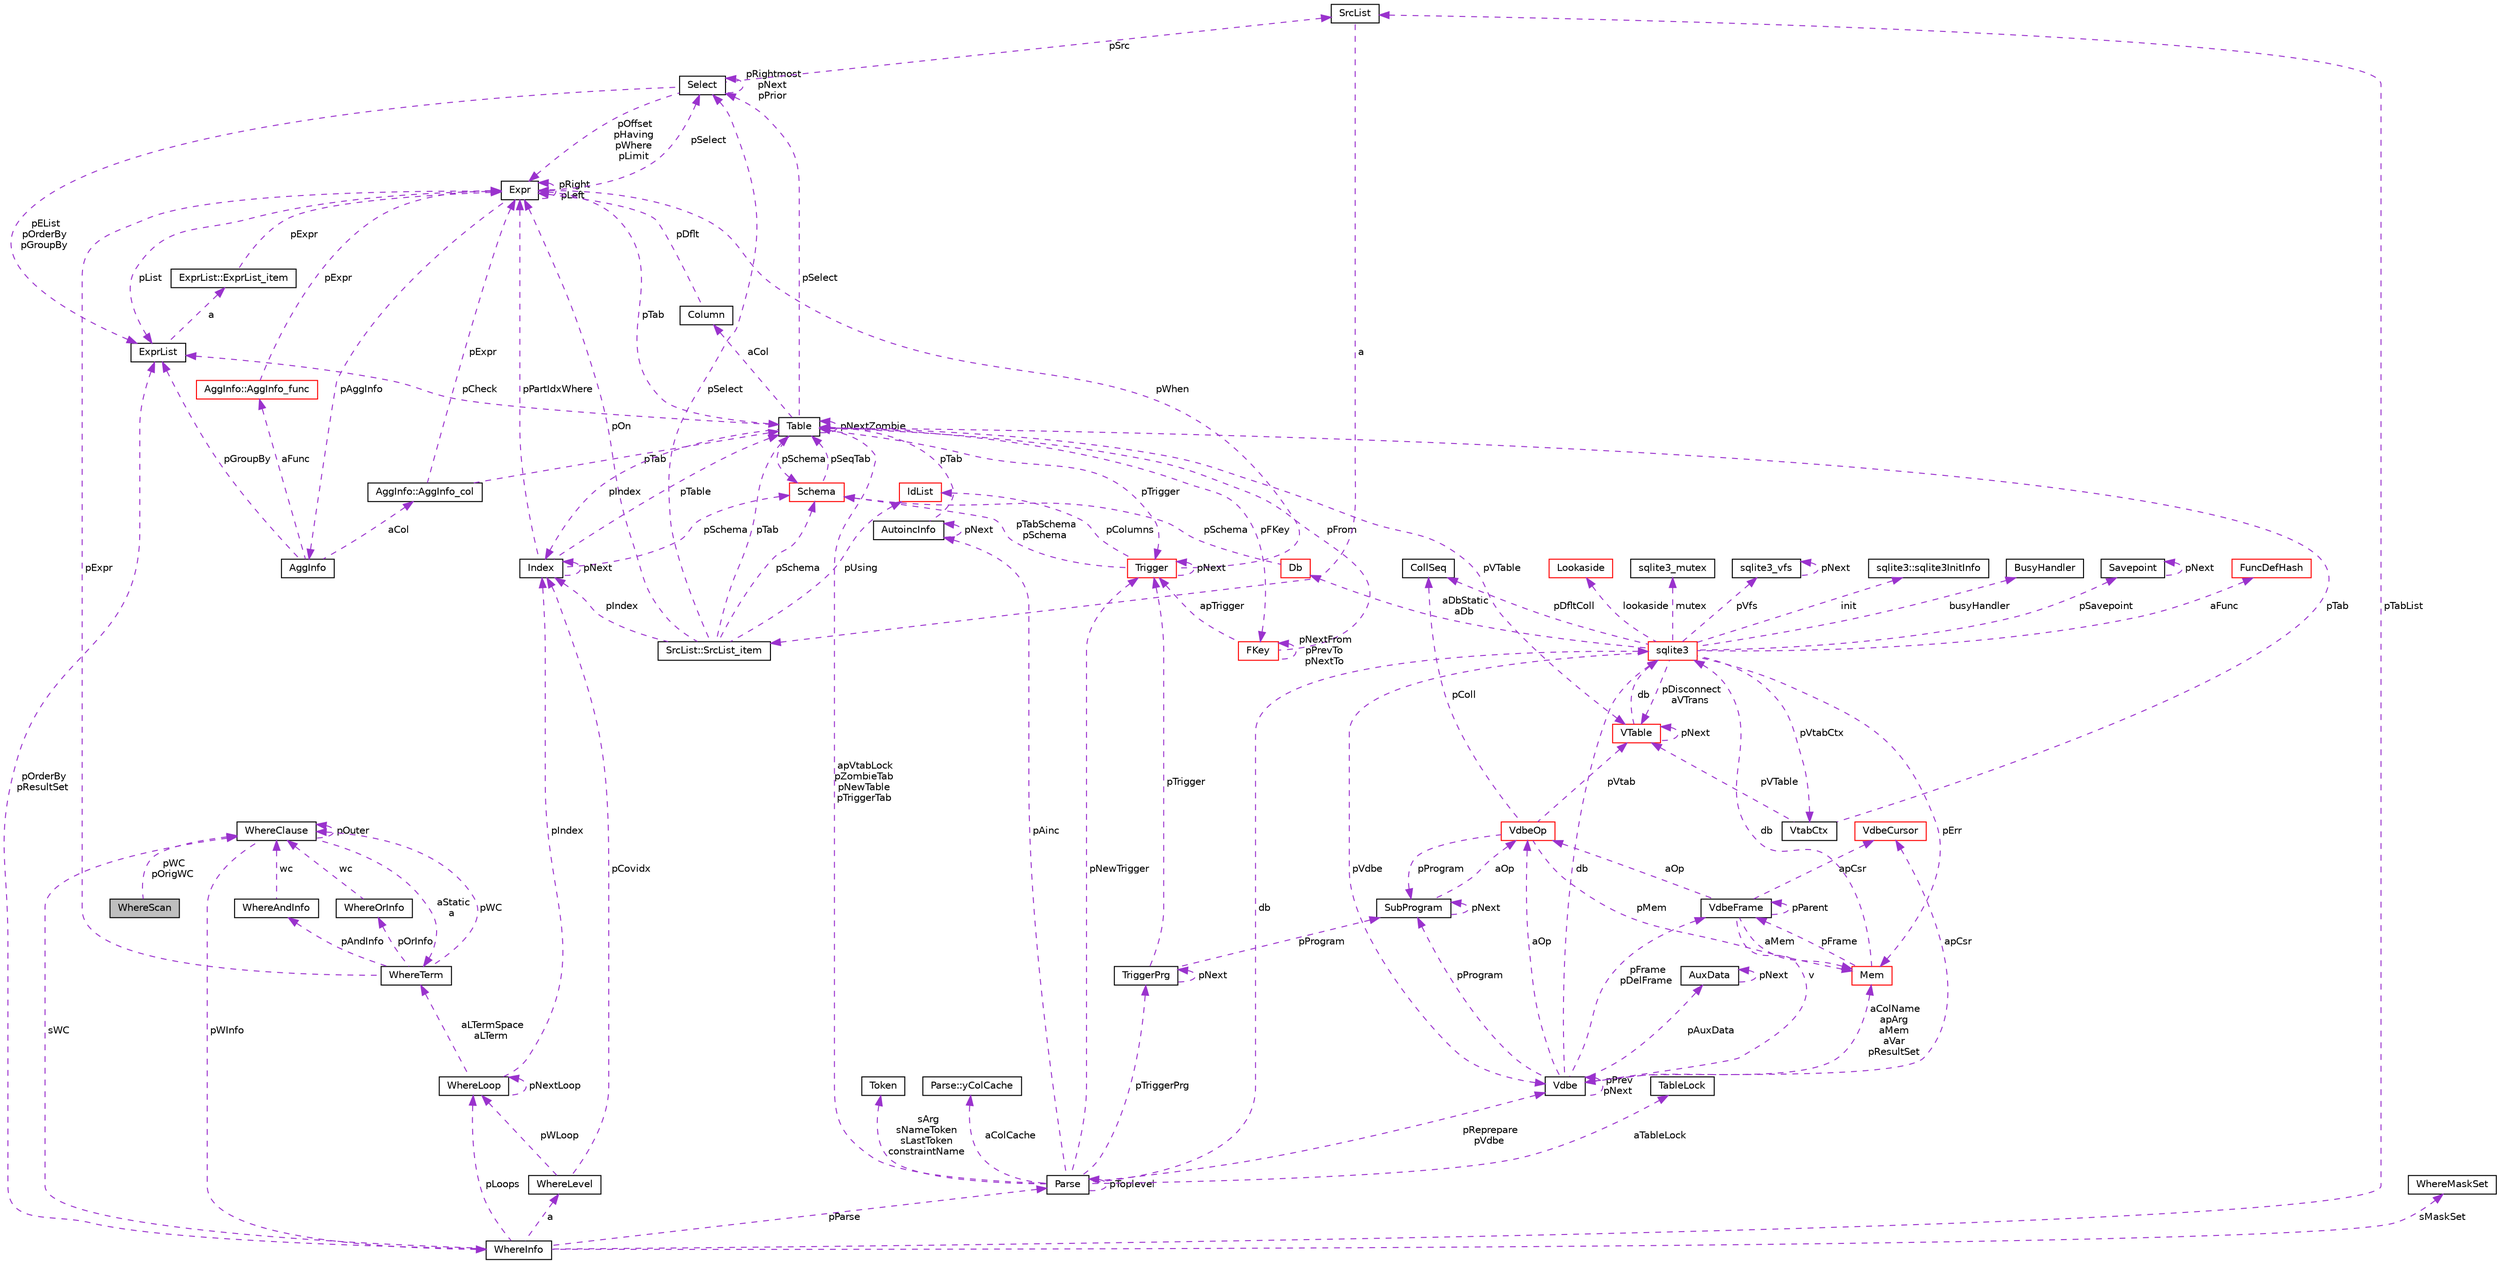 digraph G
{
 // INTERACTIVE_SVG=YES
  edge [fontname="Helvetica",fontsize="10",labelfontname="Helvetica",labelfontsize="10"];
  node [fontname="Helvetica",fontsize="10",shape=record];
  Node1 [label="WhereScan",height=0.2,width=0.4,color="black", fillcolor="grey75", style="filled" fontcolor="black"];
  Node2 -> Node1 [dir="back",color="darkorchid3",fontsize="10",style="dashed",label=" pWC\npOrigWC" ,fontname="Helvetica"];
  Node2 [label="WhereClause",height=0.2,width=0.4,color="black", fillcolor="white", style="filled",URL="$d2/d4d/struct_where_clause.html"];
  Node3 -> Node2 [dir="back",color="darkorchid3",fontsize="10",style="dashed",label=" aStatic\na" ,fontname="Helvetica"];
  Node3 [label="WhereTerm",height=0.2,width=0.4,color="black", fillcolor="white", style="filled",URL="$df/d12/struct_where_term.html"];
  Node4 -> Node3 [dir="back",color="darkorchid3",fontsize="10",style="dashed",label=" pAndInfo" ,fontname="Helvetica"];
  Node4 [label="WhereAndInfo",height=0.2,width=0.4,color="black", fillcolor="white", style="filled",URL="$df/dcf/struct_where_and_info.html"];
  Node2 -> Node4 [dir="back",color="darkorchid3",fontsize="10",style="dashed",label=" wc" ,fontname="Helvetica"];
  Node5 -> Node3 [dir="back",color="darkorchid3",fontsize="10",style="dashed",label=" pOrInfo" ,fontname="Helvetica"];
  Node5 [label="WhereOrInfo",height=0.2,width=0.4,color="black", fillcolor="white", style="filled",URL="$d0/d2e/struct_where_or_info.html"];
  Node2 -> Node5 [dir="back",color="darkorchid3",fontsize="10",style="dashed",label=" wc" ,fontname="Helvetica"];
  Node6 -> Node3 [dir="back",color="darkorchid3",fontsize="10",style="dashed",label=" pExpr" ,fontname="Helvetica"];
  Node6 [label="Expr",height=0.2,width=0.4,color="black", fillcolor="white", style="filled",URL="$d1/dbc/struct_expr.html"];
  Node7 -> Node6 [dir="back",color="darkorchid3",fontsize="10",style="dashed",label=" pAggInfo" ,fontname="Helvetica"];
  Node7 [label="AggInfo",height=0.2,width=0.4,color="black", fillcolor="white", style="filled",URL="$d6/d85/struct_agg_info.html"];
  Node8 -> Node7 [dir="back",color="darkorchid3",fontsize="10",style="dashed",label=" aCol" ,fontname="Helvetica"];
  Node8 [label="AggInfo::AggInfo_col",height=0.2,width=0.4,color="black", fillcolor="white", style="filled",URL="$d8/dbd/struct_agg_info_1_1_agg_info__col.html"];
  Node6 -> Node8 [dir="back",color="darkorchid3",fontsize="10",style="dashed",label=" pExpr" ,fontname="Helvetica"];
  Node9 -> Node8 [dir="back",color="darkorchid3",fontsize="10",style="dashed",label=" pTab" ,fontname="Helvetica"];
  Node9 [label="Table",height=0.2,width=0.4,color="black", fillcolor="white", style="filled",URL="$d5/d0d/struct_table.html"];
  Node10 -> Node9 [dir="back",color="darkorchid3",fontsize="10",style="dashed",label=" pSchema" ,fontname="Helvetica"];
  Node10 [label="Schema",height=0.2,width=0.4,color="red", fillcolor="white", style="filled",URL="$df/d15/struct_schema.html"];
  Node9 -> Node10 [dir="back",color="darkorchid3",fontsize="10",style="dashed",label=" pSeqTab" ,fontname="Helvetica"];
  Node11 -> Node9 [dir="back",color="darkorchid3",fontsize="10",style="dashed",label=" aCol" ,fontname="Helvetica"];
  Node11 [label="Column",height=0.2,width=0.4,color="black", fillcolor="white", style="filled",URL="$d0/d14/struct_column.html"];
  Node6 -> Node11 [dir="back",color="darkorchid3",fontsize="10",style="dashed",label=" pDflt" ,fontname="Helvetica"];
  Node12 -> Node9 [dir="back",color="darkorchid3",fontsize="10",style="dashed",label=" pFKey" ,fontname="Helvetica"];
  Node12 [label="FKey",height=0.2,width=0.4,color="red", fillcolor="white", style="filled",URL="$d0/dbd/struct_f_key.html"];
  Node12 -> Node12 [dir="back",color="darkorchid3",fontsize="10",style="dashed",label=" pNextFrom\npPrevTo\npNextTo" ,fontname="Helvetica"];
  Node9 -> Node12 [dir="back",color="darkorchid3",fontsize="10",style="dashed",label=" pFrom" ,fontname="Helvetica"];
  Node13 -> Node12 [dir="back",color="darkorchid3",fontsize="10",style="dashed",label=" apTrigger" ,fontname="Helvetica"];
  Node13 [label="Trigger",height=0.2,width=0.4,color="red", fillcolor="white", style="filled",URL="$d1/dd9/struct_trigger.html"];
  Node10 -> Node13 [dir="back",color="darkorchid3",fontsize="10",style="dashed",label=" pTabSchema\npSchema" ,fontname="Helvetica"];
  Node6 -> Node13 [dir="back",color="darkorchid3",fontsize="10",style="dashed",label=" pWhen" ,fontname="Helvetica"];
  Node14 -> Node13 [dir="back",color="darkorchid3",fontsize="10",style="dashed",label=" pColumns" ,fontname="Helvetica"];
  Node14 [label="IdList",height=0.2,width=0.4,color="red", fillcolor="white", style="filled",URL="$d6/d05/struct_id_list.html"];
  Node13 -> Node13 [dir="back",color="darkorchid3",fontsize="10",style="dashed",label=" pNext" ,fontname="Helvetica"];
  Node15 -> Node9 [dir="back",color="darkorchid3",fontsize="10",style="dashed",label=" pVTable" ,fontname="Helvetica"];
  Node15 [label="VTable",height=0.2,width=0.4,color="red", fillcolor="white", style="filled",URL="$db/d7e/struct_v_table.html"];
  Node16 -> Node15 [dir="back",color="darkorchid3",fontsize="10",style="dashed",label=" db" ,fontname="Helvetica"];
  Node16 [label="sqlite3",height=0.2,width=0.4,color="red", fillcolor="white", style="filled",URL="$d9/dcd/structsqlite3.html"];
  Node17 -> Node16 [dir="back",color="darkorchid3",fontsize="10",style="dashed",label=" pErr" ,fontname="Helvetica"];
  Node17 [label="Mem",height=0.2,width=0.4,color="red", fillcolor="white", style="filled",URL="$df/d48/struct_mem.html"];
  Node16 -> Node17 [dir="back",color="darkorchid3",fontsize="10",style="dashed",label=" db" ,fontname="Helvetica"];
  Node18 -> Node17 [dir="back",color="darkorchid3",fontsize="10",style="dashed",label=" pFrame" ,fontname="Helvetica"];
  Node18 [label="VdbeFrame",height=0.2,width=0.4,color="black", fillcolor="white", style="filled",URL="$de/d74/struct_vdbe_frame.html"];
  Node17 -> Node18 [dir="back",color="darkorchid3",fontsize="10",style="dashed",label=" aMem" ,fontname="Helvetica"];
  Node19 -> Node18 [dir="back",color="darkorchid3",fontsize="10",style="dashed",label=" v" ,fontname="Helvetica"];
  Node19 [label="Vdbe",height=0.2,width=0.4,color="black", fillcolor="white", style="filled",URL="$db/df8/struct_vdbe.html"];
  Node19 -> Node19 [dir="back",color="darkorchid3",fontsize="10",style="dashed",label=" pPrev\npNext" ,fontname="Helvetica"];
  Node17 -> Node19 [dir="back",color="darkorchid3",fontsize="10",style="dashed",label=" aColName\napArg\naMem\naVar\npResultSet" ,fontname="Helvetica"];
  Node16 -> Node19 [dir="back",color="darkorchid3",fontsize="10",style="dashed",label=" db" ,fontname="Helvetica"];
  Node18 -> Node19 [dir="back",color="darkorchid3",fontsize="10",style="dashed",label=" pFrame\npDelFrame" ,fontname="Helvetica"];
  Node20 -> Node19 [dir="back",color="darkorchid3",fontsize="10",style="dashed",label=" pAuxData" ,fontname="Helvetica"];
  Node20 [label="AuxData",height=0.2,width=0.4,color="black", fillcolor="white", style="filled",URL="$d5/d59/struct_aux_data.html"];
  Node20 -> Node20 [dir="back",color="darkorchid3",fontsize="10",style="dashed",label=" pNext" ,fontname="Helvetica"];
  Node21 -> Node19 [dir="back",color="darkorchid3",fontsize="10",style="dashed",label=" pProgram" ,fontname="Helvetica"];
  Node21 [label="SubProgram",height=0.2,width=0.4,color="black", fillcolor="white", style="filled",URL="$d4/d16/struct_sub_program.html"];
  Node21 -> Node21 [dir="back",color="darkorchid3",fontsize="10",style="dashed",label=" pNext" ,fontname="Helvetica"];
  Node22 -> Node21 [dir="back",color="darkorchid3",fontsize="10",style="dashed",label=" aOp" ,fontname="Helvetica"];
  Node22 [label="VdbeOp",height=0.2,width=0.4,color="red", fillcolor="white", style="filled",URL="$d2/dd9/struct_vdbe_op.html"];
  Node17 -> Node22 [dir="back",color="darkorchid3",fontsize="10",style="dashed",label=" pMem" ,fontname="Helvetica"];
  Node23 -> Node22 [dir="back",color="darkorchid3",fontsize="10",style="dashed",label=" pColl" ,fontname="Helvetica"];
  Node23 [label="CollSeq",height=0.2,width=0.4,color="black", fillcolor="white", style="filled",URL="$d0/d7d/struct_coll_seq.html"];
  Node15 -> Node22 [dir="back",color="darkorchid3",fontsize="10",style="dashed",label=" pVtab" ,fontname="Helvetica"];
  Node21 -> Node22 [dir="back",color="darkorchid3",fontsize="10",style="dashed",label=" pProgram" ,fontname="Helvetica"];
  Node24 -> Node19 [dir="back",color="darkorchid3",fontsize="10",style="dashed",label=" apCsr" ,fontname="Helvetica"];
  Node24 [label="VdbeCursor",height=0.2,width=0.4,color="red", fillcolor="white", style="filled",URL="$d5/dd1/struct_vdbe_cursor.html"];
  Node22 -> Node19 [dir="back",color="darkorchid3",fontsize="10",style="dashed",label=" aOp" ,fontname="Helvetica"];
  Node18 -> Node18 [dir="back",color="darkorchid3",fontsize="10",style="dashed",label=" pParent" ,fontname="Helvetica"];
  Node24 -> Node18 [dir="back",color="darkorchid3",fontsize="10",style="dashed",label=" apCsr" ,fontname="Helvetica"];
  Node22 -> Node18 [dir="back",color="darkorchid3",fontsize="10",style="dashed",label=" aOp" ,fontname="Helvetica"];
  Node19 -> Node16 [dir="back",color="darkorchid3",fontsize="10",style="dashed",label=" pVdbe" ,fontname="Helvetica"];
  Node25 -> Node16 [dir="back",color="darkorchid3",fontsize="10",style="dashed",label=" pSavepoint" ,fontname="Helvetica"];
  Node25 [label="Savepoint",height=0.2,width=0.4,color="black", fillcolor="white", style="filled",URL="$db/dde/struct_savepoint.html"];
  Node25 -> Node25 [dir="back",color="darkorchid3",fontsize="10",style="dashed",label=" pNext" ,fontname="Helvetica"];
  Node26 -> Node16 [dir="back",color="darkorchid3",fontsize="10",style="dashed",label=" aFunc" ,fontname="Helvetica"];
  Node26 [label="FuncDefHash",height=0.2,width=0.4,color="red", fillcolor="white", style="filled",URL="$db/dfc/struct_func_def_hash.html"];
  Node27 -> Node16 [dir="back",color="darkorchid3",fontsize="10",style="dashed",label=" lookaside" ,fontname="Helvetica"];
  Node27 [label="Lookaside",height=0.2,width=0.4,color="red", fillcolor="white", style="filled",URL="$d4/d8a/struct_lookaside.html"];
  Node28 -> Node16 [dir="back",color="darkorchid3",fontsize="10",style="dashed",label=" mutex" ,fontname="Helvetica"];
  Node28 [label="sqlite3_mutex",height=0.2,width=0.4,color="black", fillcolor="white", style="filled",URL="$d5/d3c/structsqlite3__mutex.html"];
  Node29 -> Node16 [dir="back",color="darkorchid3",fontsize="10",style="dashed",label=" pVfs" ,fontname="Helvetica"];
  Node29 [label="sqlite3_vfs",height=0.2,width=0.4,color="black", fillcolor="white", style="filled",URL="$d3/d36/structsqlite3__vfs.html"];
  Node29 -> Node29 [dir="back",color="darkorchid3",fontsize="10",style="dashed",label=" pNext" ,fontname="Helvetica"];
  Node30 -> Node16 [dir="back",color="darkorchid3",fontsize="10",style="dashed",label=" init" ,fontname="Helvetica"];
  Node30 [label="sqlite3::sqlite3InitInfo",height=0.2,width=0.4,color="black", fillcolor="white", style="filled",URL="$d7/d84/structsqlite3_1_1sqlite3_init_info.html"];
  Node31 -> Node16 [dir="back",color="darkorchid3",fontsize="10",style="dashed",label=" busyHandler" ,fontname="Helvetica"];
  Node31 [label="BusyHandler",height=0.2,width=0.4,color="black", fillcolor="white", style="filled",URL="$d4/d89/struct_busy_handler.html"];
  Node32 -> Node16 [dir="back",color="darkorchid3",fontsize="10",style="dashed",label=" pVtabCtx" ,fontname="Helvetica"];
  Node32 [label="VtabCtx",height=0.2,width=0.4,color="black", fillcolor="white", style="filled",URL="$de/dae/struct_vtab_ctx.html"];
  Node15 -> Node32 [dir="back",color="darkorchid3",fontsize="10",style="dashed",label=" pVTable" ,fontname="Helvetica"];
  Node9 -> Node32 [dir="back",color="darkorchid3",fontsize="10",style="dashed",label=" pTab" ,fontname="Helvetica"];
  Node23 -> Node16 [dir="back",color="darkorchid3",fontsize="10",style="dashed",label=" pDfltColl" ,fontname="Helvetica"];
  Node15 -> Node16 [dir="back",color="darkorchid3",fontsize="10",style="dashed",label=" pDisconnect\naVTrans" ,fontname="Helvetica"];
  Node33 -> Node16 [dir="back",color="darkorchid3",fontsize="10",style="dashed",label=" aDbStatic\naDb" ,fontname="Helvetica"];
  Node33 [label="Db",height=0.2,width=0.4,color="red", fillcolor="white", style="filled",URL="$db/dd1/struct_db.html"];
  Node10 -> Node33 [dir="back",color="darkorchid3",fontsize="10",style="dashed",label=" pSchema" ,fontname="Helvetica"];
  Node15 -> Node15 [dir="back",color="darkorchid3",fontsize="10",style="dashed",label=" pNext" ,fontname="Helvetica"];
  Node9 -> Node9 [dir="back",color="darkorchid3",fontsize="10",style="dashed",label=" pNextZombie" ,fontname="Helvetica"];
  Node13 -> Node9 [dir="back",color="darkorchid3",fontsize="10",style="dashed",label=" pTrigger" ,fontname="Helvetica"];
  Node34 -> Node9 [dir="back",color="darkorchid3",fontsize="10",style="dashed",label=" pSelect" ,fontname="Helvetica"];
  Node34 [label="Select",height=0.2,width=0.4,color="black", fillcolor="white", style="filled",URL="$d2/d1c/struct_select.html"];
  Node6 -> Node34 [dir="back",color="darkorchid3",fontsize="10",style="dashed",label=" pOffset\npHaving\npWhere\npLimit" ,fontname="Helvetica"];
  Node34 -> Node34 [dir="back",color="darkorchid3",fontsize="10",style="dashed",label=" pRightmost\npNext\npPrior" ,fontname="Helvetica"];
  Node35 -> Node34 [dir="back",color="darkorchid3",fontsize="10",style="dashed",label=" pSrc" ,fontname="Helvetica"];
  Node35 [label="SrcList",height=0.2,width=0.4,color="black", fillcolor="white", style="filled",URL="$dc/dc1/struct_src_list.html"];
  Node36 -> Node35 [dir="back",color="darkorchid3",fontsize="10",style="dashed",label=" a" ,fontname="Helvetica"];
  Node36 [label="SrcList::SrcList_item",height=0.2,width=0.4,color="black", fillcolor="white", style="filled",URL="$d4/dc2/struct_src_list_1_1_src_list__item.html"];
  Node10 -> Node36 [dir="back",color="darkorchid3",fontsize="10",style="dashed",label=" pSchema" ,fontname="Helvetica"];
  Node6 -> Node36 [dir="back",color="darkorchid3",fontsize="10",style="dashed",label=" pOn" ,fontname="Helvetica"];
  Node14 -> Node36 [dir="back",color="darkorchid3",fontsize="10",style="dashed",label=" pUsing" ,fontname="Helvetica"];
  Node9 -> Node36 [dir="back",color="darkorchid3",fontsize="10",style="dashed",label=" pTab" ,fontname="Helvetica"];
  Node34 -> Node36 [dir="back",color="darkorchid3",fontsize="10",style="dashed",label=" pSelect" ,fontname="Helvetica"];
  Node37 -> Node36 [dir="back",color="darkorchid3",fontsize="10",style="dashed",label=" pIndex" ,fontname="Helvetica"];
  Node37 [label="Index",height=0.2,width=0.4,color="black", fillcolor="white", style="filled",URL="$dc/d6f/struct_index.html"];
  Node10 -> Node37 [dir="back",color="darkorchid3",fontsize="10",style="dashed",label=" pSchema" ,fontname="Helvetica"];
  Node6 -> Node37 [dir="back",color="darkorchid3",fontsize="10",style="dashed",label=" pPartIdxWhere" ,fontname="Helvetica"];
  Node9 -> Node37 [dir="back",color="darkorchid3",fontsize="10",style="dashed",label=" pTable" ,fontname="Helvetica"];
  Node37 -> Node37 [dir="back",color="darkorchid3",fontsize="10",style="dashed",label=" pNext" ,fontname="Helvetica"];
  Node38 -> Node34 [dir="back",color="darkorchid3",fontsize="10",style="dashed",label=" pEList\npOrderBy\npGroupBy" ,fontname="Helvetica"];
  Node38 [label="ExprList",height=0.2,width=0.4,color="black", fillcolor="white", style="filled",URL="$de/d20/struct_expr_list.html"];
  Node39 -> Node38 [dir="back",color="darkorchid3",fontsize="10",style="dashed",label=" a" ,fontname="Helvetica"];
  Node39 [label="ExprList::ExprList_item",height=0.2,width=0.4,color="black", fillcolor="white", style="filled",URL="$d8/d73/struct_expr_list_1_1_expr_list__item.html"];
  Node6 -> Node39 [dir="back",color="darkorchid3",fontsize="10",style="dashed",label=" pExpr" ,fontname="Helvetica"];
  Node38 -> Node9 [dir="back",color="darkorchid3",fontsize="10",style="dashed",label=" pCheck" ,fontname="Helvetica"];
  Node37 -> Node9 [dir="back",color="darkorchid3",fontsize="10",style="dashed",label=" pIndex" ,fontname="Helvetica"];
  Node40 -> Node7 [dir="back",color="darkorchid3",fontsize="10",style="dashed",label=" aFunc" ,fontname="Helvetica"];
  Node40 [label="AggInfo::AggInfo_func",height=0.2,width=0.4,color="red", fillcolor="white", style="filled",URL="$de/d24/struct_agg_info_1_1_agg_info__func.html"];
  Node6 -> Node40 [dir="back",color="darkorchid3",fontsize="10",style="dashed",label=" pExpr" ,fontname="Helvetica"];
  Node38 -> Node7 [dir="back",color="darkorchid3",fontsize="10",style="dashed",label=" pGroupBy" ,fontname="Helvetica"];
  Node6 -> Node6 [dir="back",color="darkorchid3",fontsize="10",style="dashed",label=" pRight\npLeft" ,fontname="Helvetica"];
  Node9 -> Node6 [dir="back",color="darkorchid3",fontsize="10",style="dashed",label=" pTab" ,fontname="Helvetica"];
  Node34 -> Node6 [dir="back",color="darkorchid3",fontsize="10",style="dashed",label=" pSelect" ,fontname="Helvetica"];
  Node38 -> Node6 [dir="back",color="darkorchid3",fontsize="10",style="dashed",label=" pList" ,fontname="Helvetica"];
  Node2 -> Node3 [dir="back",color="darkorchid3",fontsize="10",style="dashed",label=" pWC" ,fontname="Helvetica"];
  Node41 -> Node2 [dir="back",color="darkorchid3",fontsize="10",style="dashed",label=" pWInfo" ,fontname="Helvetica"];
  Node41 [label="WhereInfo",height=0.2,width=0.4,color="black", fillcolor="white", style="filled",URL="$d3/d7f/struct_where_info.html"];
  Node42 -> Node41 [dir="back",color="darkorchid3",fontsize="10",style="dashed",label=" pLoops" ,fontname="Helvetica"];
  Node42 [label="WhereLoop",height=0.2,width=0.4,color="black", fillcolor="white", style="filled",URL="$df/d37/struct_where_loop.html"];
  Node42 -> Node42 [dir="back",color="darkorchid3",fontsize="10",style="dashed",label=" pNextLoop" ,fontname="Helvetica"];
  Node3 -> Node42 [dir="back",color="darkorchid3",fontsize="10",style="dashed",label=" aLTermSpace\naLTerm" ,fontname="Helvetica"];
  Node37 -> Node42 [dir="back",color="darkorchid3",fontsize="10",style="dashed",label=" pIndex" ,fontname="Helvetica"];
  Node2 -> Node41 [dir="back",color="darkorchid3",fontsize="10",style="dashed",label=" sWC" ,fontname="Helvetica"];
  Node43 -> Node41 [dir="back",color="darkorchid3",fontsize="10",style="dashed",label=" a" ,fontname="Helvetica"];
  Node43 [label="WhereLevel",height=0.2,width=0.4,color="black", fillcolor="white", style="filled",URL="$d6/d3a/struct_where_level.html"];
  Node42 -> Node43 [dir="back",color="darkorchid3",fontsize="10",style="dashed",label=" pWLoop" ,fontname="Helvetica"];
  Node37 -> Node43 [dir="back",color="darkorchid3",fontsize="10",style="dashed",label=" pCovidx" ,fontname="Helvetica"];
  Node44 -> Node41 [dir="back",color="darkorchid3",fontsize="10",style="dashed",label=" sMaskSet" ,fontname="Helvetica"];
  Node44 [label="WhereMaskSet",height=0.2,width=0.4,color="black", fillcolor="white", style="filled",URL="$dc/dd2/struct_where_mask_set.html"];
  Node35 -> Node41 [dir="back",color="darkorchid3",fontsize="10",style="dashed",label=" pTabList" ,fontname="Helvetica"];
  Node38 -> Node41 [dir="back",color="darkorchid3",fontsize="10",style="dashed",label=" pOrderBy\npResultSet" ,fontname="Helvetica"];
  Node45 -> Node41 [dir="back",color="darkorchid3",fontsize="10",style="dashed",label=" pParse" ,fontname="Helvetica"];
  Node45 [label="Parse",height=0.2,width=0.4,color="black", fillcolor="white", style="filled",URL="$d6/dea/struct_parse.html"];
  Node19 -> Node45 [dir="back",color="darkorchid3",fontsize="10",style="dashed",label=" pReprepare\npVdbe" ,fontname="Helvetica"];
  Node16 -> Node45 [dir="back",color="darkorchid3",fontsize="10",style="dashed",label=" db" ,fontname="Helvetica"];
  Node46 -> Node45 [dir="back",color="darkorchid3",fontsize="10",style="dashed",label=" aTableLock" ,fontname="Helvetica"];
  Node46 [label="TableLock",height=0.2,width=0.4,color="black", fillcolor="white", style="filled",URL="$df/de3/struct_table_lock.html"];
  Node47 -> Node45 [dir="back",color="darkorchid3",fontsize="10",style="dashed",label=" sArg\nsNameToken\nsLastToken\nconstraintName" ,fontname="Helvetica"];
  Node47 [label="Token",height=0.2,width=0.4,color="black", fillcolor="white", style="filled",URL="$d9/d27/struct_token.html"];
  Node48 -> Node45 [dir="back",color="darkorchid3",fontsize="10",style="dashed",label=" aColCache" ,fontname="Helvetica"];
  Node48 [label="Parse::yColCache",height=0.2,width=0.4,color="black", fillcolor="white", style="filled",URL="$dd/de3/struct_parse_1_1y_col_cache.html"];
  Node9 -> Node45 [dir="back",color="darkorchid3",fontsize="10",style="dashed",label=" apVtabLock\npZombieTab\npNewTable\npTriggerTab" ,fontname="Helvetica"];
  Node13 -> Node45 [dir="back",color="darkorchid3",fontsize="10",style="dashed",label=" pNewTrigger" ,fontname="Helvetica"];
  Node49 -> Node45 [dir="back",color="darkorchid3",fontsize="10",style="dashed",label=" pTriggerPrg" ,fontname="Helvetica"];
  Node49 [label="TriggerPrg",height=0.2,width=0.4,color="black", fillcolor="white", style="filled",URL="$d4/da6/struct_trigger_prg.html"];
  Node21 -> Node49 [dir="back",color="darkorchid3",fontsize="10",style="dashed",label=" pProgram" ,fontname="Helvetica"];
  Node13 -> Node49 [dir="back",color="darkorchid3",fontsize="10",style="dashed",label=" pTrigger" ,fontname="Helvetica"];
  Node49 -> Node49 [dir="back",color="darkorchid3",fontsize="10",style="dashed",label=" pNext" ,fontname="Helvetica"];
  Node50 -> Node45 [dir="back",color="darkorchid3",fontsize="10",style="dashed",label=" pAinc" ,fontname="Helvetica"];
  Node50 [label="AutoincInfo",height=0.2,width=0.4,color="black", fillcolor="white", style="filled",URL="$d9/d68/struct_autoinc_info.html"];
  Node9 -> Node50 [dir="back",color="darkorchid3",fontsize="10",style="dashed",label=" pTab" ,fontname="Helvetica"];
  Node50 -> Node50 [dir="back",color="darkorchid3",fontsize="10",style="dashed",label=" pNext" ,fontname="Helvetica"];
  Node45 -> Node45 [dir="back",color="darkorchid3",fontsize="10",style="dashed",label=" pToplevel" ,fontname="Helvetica"];
  Node2 -> Node2 [dir="back",color="darkorchid3",fontsize="10",style="dashed",label=" pOuter" ,fontname="Helvetica"];
}
